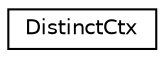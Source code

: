 digraph "Graphical Class Hierarchy"
{
 // LATEX_PDF_SIZE
  edge [fontname="Helvetica",fontsize="10",labelfontname="Helvetica",labelfontsize="10"];
  node [fontname="Helvetica",fontsize="10",shape=record];
  rankdir="LR";
  Node0 [label="DistinctCtx",height=0.2,width=0.4,color="black", fillcolor="white", style="filled",URL="$db/d1b/sqlite3_8c.html#df/d8c/structDistinctCtx",tooltip=" "];
}
